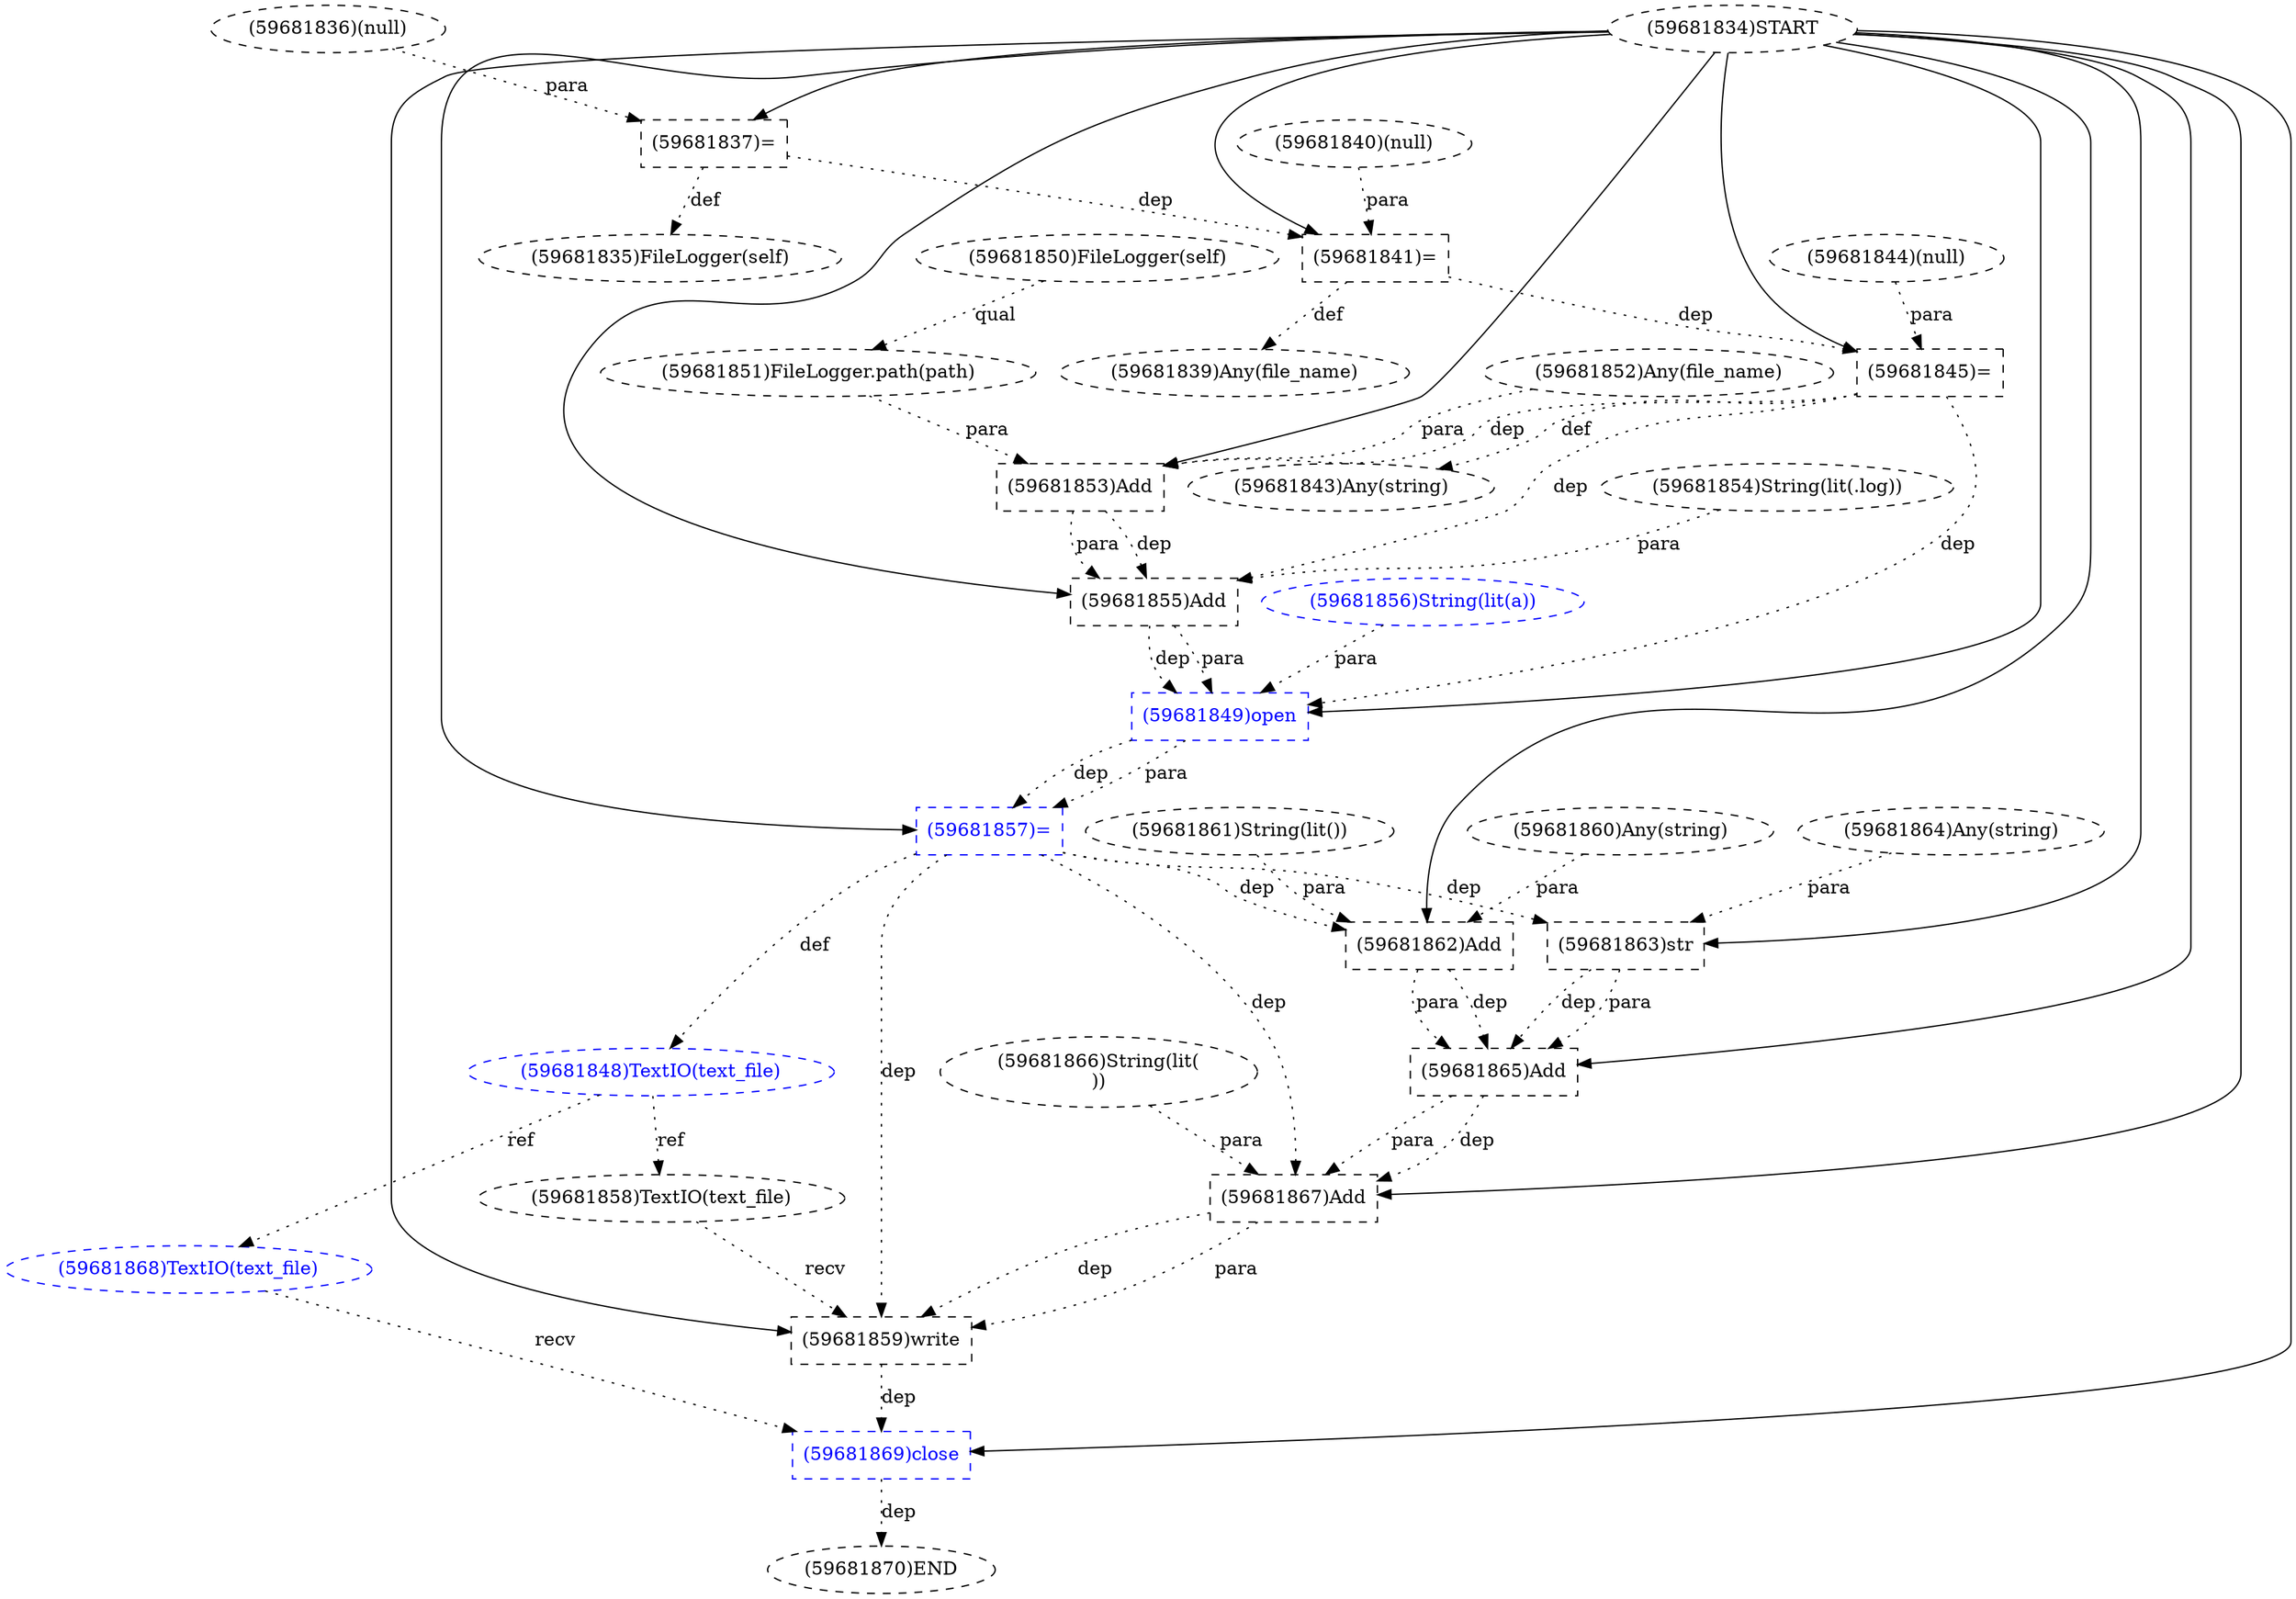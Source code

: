digraph G {
1 [label="(59681840)(null)" shape=ellipse style=dashed]
2 [label="(59681845)=" shape=box style=dashed]
3 [label="(59681851)FileLogger.path(path)" shape=ellipse style=dashed]
4 [label="(59681870)END" style=dashed]
5 [label="(59681854)String(lit(.log))" shape=ellipse style=dashed]
6 [label="(59681834)START" style=dashed]
7 [label="(59681858)TextIO(text_file)" shape=ellipse style=dashed]
8 [label="(59681857)=" shape=box style=dashed color=blue fontcolor=blue]
9 [label="(59681867)Add" shape=box style=dashed]
10 [label="(59681856)String(lit(a))" shape=ellipse style=dashed color=blue fontcolor=blue]
11 [label="(59681864)Any(string)" shape=ellipse style=dashed]
12 [label="(59681866)String(lit(
))" shape=ellipse style=dashed]
13 [label="(59681853)Add" shape=box style=dashed]
14 [label="(59681855)Add" shape=box style=dashed]
15 [label="(59681850)FileLogger(self)" shape=ellipse style=dashed]
16 [label="(59681844)(null)" shape=ellipse style=dashed]
17 [label="(59681865)Add" shape=box style=dashed]
18 [label="(59681848)TextIO(text_file)" shape=ellipse style=dashed color=blue fontcolor=blue]
19 [label="(59681860)Any(string)" shape=ellipse style=dashed]
20 [label="(59681869)close" shape=box style=dashed color=blue fontcolor=blue]
21 [label="(59681868)TextIO(text_file)" shape=ellipse style=dashed color=blue fontcolor=blue]
22 [label="(59681859)write" shape=box style=dashed]
23 [label="(59681852)Any(file_name)" shape=ellipse style=dashed]
24 [label="(59681863)str" shape=box style=dashed]
25 [label="(59681837)=" shape=box style=dashed]
26 [label="(59681839)Any(file_name)" shape=ellipse style=dashed]
27 [label="(59681862)Add" shape=box style=dashed]
28 [label="(59681861)String(lit())" shape=ellipse style=dashed]
29 [label="(59681843)Any(string)" shape=ellipse style=dashed]
30 [label="(59681849)open" shape=box style=dashed color=blue fontcolor=blue]
31 [label="(59681836)(null)" shape=ellipse style=dashed]
32 [label="(59681835)FileLogger(self)" shape=ellipse style=dashed]
33 [label="(59681841)=" shape=box style=dashed]
6 -> 2 [label="" style=solid];
16 -> 2 [label="para" style=dotted];
33 -> 2 [label="dep" style=dotted];
15 -> 3 [label="qual" style=dotted];
20 -> 4 [label="dep" style=dotted];
18 -> 7 [label="ref" style=dotted];
6 -> 8 [label="" style=solid];
30 -> 8 [label="dep" style=dotted];
30 -> 8 [label="para" style=dotted];
6 -> 9 [label="" style=solid];
17 -> 9 [label="dep" style=dotted];
17 -> 9 [label="para" style=dotted];
12 -> 9 [label="para" style=dotted];
8 -> 9 [label="dep" style=dotted];
6 -> 13 [label="" style=solid];
3 -> 13 [label="para" style=dotted];
23 -> 13 [label="para" style=dotted];
2 -> 13 [label="dep" style=dotted];
6 -> 14 [label="" style=solid];
13 -> 14 [label="dep" style=dotted];
13 -> 14 [label="para" style=dotted];
5 -> 14 [label="para" style=dotted];
2 -> 14 [label="dep" style=dotted];
6 -> 17 [label="" style=solid];
27 -> 17 [label="dep" style=dotted];
27 -> 17 [label="para" style=dotted];
24 -> 17 [label="dep" style=dotted];
24 -> 17 [label="para" style=dotted];
8 -> 18 [label="def" style=dotted];
6 -> 20 [label="" style=solid];
21 -> 20 [label="recv" style=dotted];
22 -> 20 [label="dep" style=dotted];
18 -> 21 [label="ref" style=dotted];
6 -> 22 [label="" style=solid];
7 -> 22 [label="recv" style=dotted];
9 -> 22 [label="dep" style=dotted];
9 -> 22 [label="para" style=dotted];
8 -> 22 [label="dep" style=dotted];
6 -> 24 [label="" style=solid];
11 -> 24 [label="para" style=dotted];
8 -> 24 [label="dep" style=dotted];
6 -> 25 [label="" style=solid];
31 -> 25 [label="para" style=dotted];
33 -> 26 [label="def" style=dotted];
6 -> 27 [label="" style=solid];
19 -> 27 [label="para" style=dotted];
28 -> 27 [label="para" style=dotted];
8 -> 27 [label="dep" style=dotted];
2 -> 29 [label="def" style=dotted];
6 -> 30 [label="" style=solid];
14 -> 30 [label="dep" style=dotted];
14 -> 30 [label="para" style=dotted];
10 -> 30 [label="para" style=dotted];
2 -> 30 [label="dep" style=dotted];
25 -> 32 [label="def" style=dotted];
6 -> 33 [label="" style=solid];
1 -> 33 [label="para" style=dotted];
25 -> 33 [label="dep" style=dotted];
}